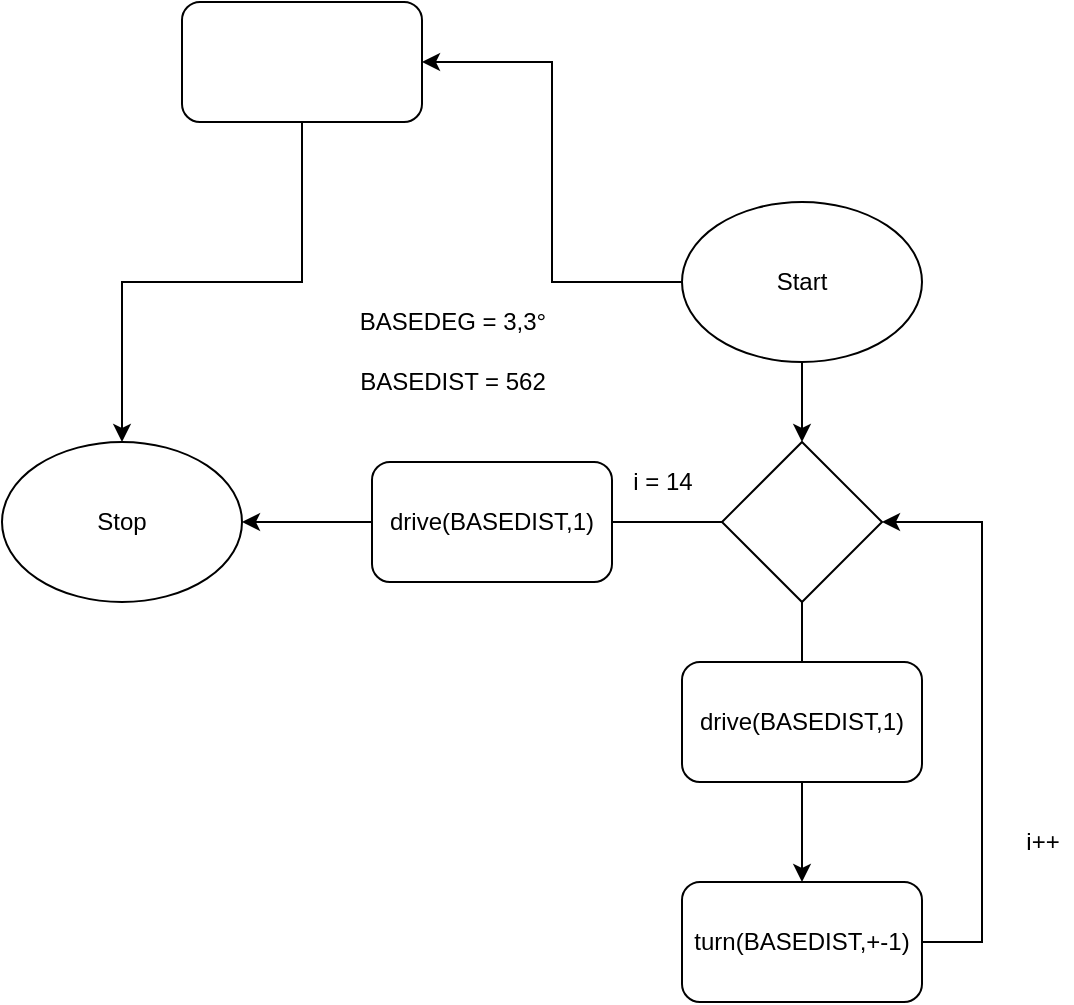 <mxfile version="15.0.6" type="github">
  <diagram id="nrqtXff0HYfs6OnfWKBm" name="Page-1">
    <mxGraphModel dx="782" dy="436" grid="1" gridSize="10" guides="1" tooltips="1" connect="1" arrows="1" fold="1" page="1" pageScale="1" pageWidth="827" pageHeight="1169" math="0" shadow="0">
      <root>
        <mxCell id="0" />
        <mxCell id="1" parent="0" />
        <mxCell id="eWDhtz83Sh44H-LtMt3F-1" value="" style="edgeStyle=orthogonalEdgeStyle;rounded=0;orthogonalLoop=1;jettySize=auto;html=1;" edge="1" parent="1" source="eWDhtz83Sh44H-LtMt3F-2" target="eWDhtz83Sh44H-LtMt3F-5">
          <mxGeometry relative="1" as="geometry" />
        </mxCell>
        <mxCell id="eWDhtz83Sh44H-LtMt3F-18" style="edgeStyle=orthogonalEdgeStyle;rounded=0;orthogonalLoop=1;jettySize=auto;html=1;entryX=1;entryY=0.5;entryDx=0;entryDy=0;" edge="1" parent="1" source="eWDhtz83Sh44H-LtMt3F-2" target="eWDhtz83Sh44H-LtMt3F-17">
          <mxGeometry relative="1" as="geometry" />
        </mxCell>
        <mxCell id="eWDhtz83Sh44H-LtMt3F-2" value="Start" style="ellipse;whiteSpace=wrap;html=1;" vertex="1" parent="1">
          <mxGeometry x="410" y="170" width="120" height="80" as="geometry" />
        </mxCell>
        <mxCell id="eWDhtz83Sh44H-LtMt3F-3" value="" style="edgeStyle=orthogonalEdgeStyle;rounded=0;orthogonalLoop=1;jettySize=auto;html=1;startArrow=none;" edge="1" parent="1" source="eWDhtz83Sh44H-LtMt3F-14">
          <mxGeometry relative="1" as="geometry">
            <mxPoint x="190" y="330" as="targetPoint" />
          </mxGeometry>
        </mxCell>
        <mxCell id="eWDhtz83Sh44H-LtMt3F-4" value="" style="edgeStyle=orthogonalEdgeStyle;rounded=0;orthogonalLoop=1;jettySize=auto;html=1;" edge="1" parent="1" source="eWDhtz83Sh44H-LtMt3F-5" target="eWDhtz83Sh44H-LtMt3F-8">
          <mxGeometry relative="1" as="geometry" />
        </mxCell>
        <mxCell id="eWDhtz83Sh44H-LtMt3F-5" value="" style="rhombus;whiteSpace=wrap;html=1;" vertex="1" parent="1">
          <mxGeometry x="430" y="290" width="80" height="80" as="geometry" />
        </mxCell>
        <mxCell id="eWDhtz83Sh44H-LtMt3F-6" value="drive(BASEDIST,1)" style="rounded=1;whiteSpace=wrap;html=1;" vertex="1" parent="1">
          <mxGeometry x="410" y="400" width="120" height="60" as="geometry" />
        </mxCell>
        <mxCell id="eWDhtz83Sh44H-LtMt3F-7" style="edgeStyle=orthogonalEdgeStyle;rounded=0;orthogonalLoop=1;jettySize=auto;html=1;entryX=1;entryY=0.5;entryDx=0;entryDy=0;exitX=1;exitY=0.5;exitDx=0;exitDy=0;" edge="1" parent="1" source="eWDhtz83Sh44H-LtMt3F-8" target="eWDhtz83Sh44H-LtMt3F-5">
          <mxGeometry relative="1" as="geometry">
            <Array as="points">
              <mxPoint x="560" y="540" />
              <mxPoint x="560" y="330" />
            </Array>
          </mxGeometry>
        </mxCell>
        <mxCell id="eWDhtz83Sh44H-LtMt3F-8" value="turn(BASEDIST,+-1)" style="rounded=1;whiteSpace=wrap;html=1;" vertex="1" parent="1">
          <mxGeometry x="410" y="510" width="120" height="60" as="geometry" />
        </mxCell>
        <mxCell id="eWDhtz83Sh44H-LtMt3F-9" value="BASEDIST = 562" style="text;html=1;align=center;verticalAlign=middle;resizable=0;points=[];autosize=1;strokeColor=none;" vertex="1" parent="1">
          <mxGeometry x="240" y="250" width="110" height="20" as="geometry" />
        </mxCell>
        <mxCell id="eWDhtz83Sh44H-LtMt3F-10" value="i = 14" style="text;html=1;align=center;verticalAlign=middle;resizable=0;points=[];autosize=1;strokeColor=none;" vertex="1" parent="1">
          <mxGeometry x="375" y="300" width="50" height="20" as="geometry" />
        </mxCell>
        <mxCell id="eWDhtz83Sh44H-LtMt3F-11" value="Stop" style="ellipse;whiteSpace=wrap;html=1;" vertex="1" parent="1">
          <mxGeometry x="70" y="290" width="120" height="80" as="geometry" />
        </mxCell>
        <mxCell id="eWDhtz83Sh44H-LtMt3F-12" value="i++" style="text;html=1;align=center;verticalAlign=middle;resizable=0;points=[];autosize=1;strokeColor=none;" vertex="1" parent="1">
          <mxGeometry x="575" y="480" width="30" height="20" as="geometry" />
        </mxCell>
        <mxCell id="eWDhtz83Sh44H-LtMt3F-13" value="BASEDEG = 3,3°" style="text;html=1;align=center;verticalAlign=middle;resizable=0;points=[];autosize=1;strokeColor=none;" vertex="1" parent="1">
          <mxGeometry x="240" y="220" width="110" height="20" as="geometry" />
        </mxCell>
        <mxCell id="eWDhtz83Sh44H-LtMt3F-14" value="&lt;span&gt;drive(BASEDIST,1)&lt;/span&gt;" style="rounded=1;whiteSpace=wrap;html=1;" vertex="1" parent="1">
          <mxGeometry x="255" y="300" width="120" height="60" as="geometry" />
        </mxCell>
        <mxCell id="eWDhtz83Sh44H-LtMt3F-15" value="" style="edgeStyle=orthogonalEdgeStyle;rounded=0;orthogonalLoop=1;jettySize=auto;html=1;endArrow=none;" edge="1" parent="1" source="eWDhtz83Sh44H-LtMt3F-5" target="eWDhtz83Sh44H-LtMt3F-14">
          <mxGeometry relative="1" as="geometry">
            <mxPoint x="430" y="330" as="sourcePoint" />
            <mxPoint x="250" y="330" as="targetPoint" />
          </mxGeometry>
        </mxCell>
        <mxCell id="eWDhtz83Sh44H-LtMt3F-19" style="edgeStyle=orthogonalEdgeStyle;rounded=0;orthogonalLoop=1;jettySize=auto;html=1;entryX=0.5;entryY=0;entryDx=0;entryDy=0;" edge="1" parent="1" source="eWDhtz83Sh44H-LtMt3F-17">
          <mxGeometry relative="1" as="geometry">
            <mxPoint x="130" y="290" as="targetPoint" />
            <Array as="points">
              <mxPoint x="220" y="210" />
              <mxPoint x="130" y="210" />
            </Array>
          </mxGeometry>
        </mxCell>
        <mxCell id="eWDhtz83Sh44H-LtMt3F-17" value="" style="rounded=1;whiteSpace=wrap;html=1;" vertex="1" parent="1">
          <mxGeometry x="160" y="70" width="120" height="60" as="geometry" />
        </mxCell>
      </root>
    </mxGraphModel>
  </diagram>
</mxfile>
